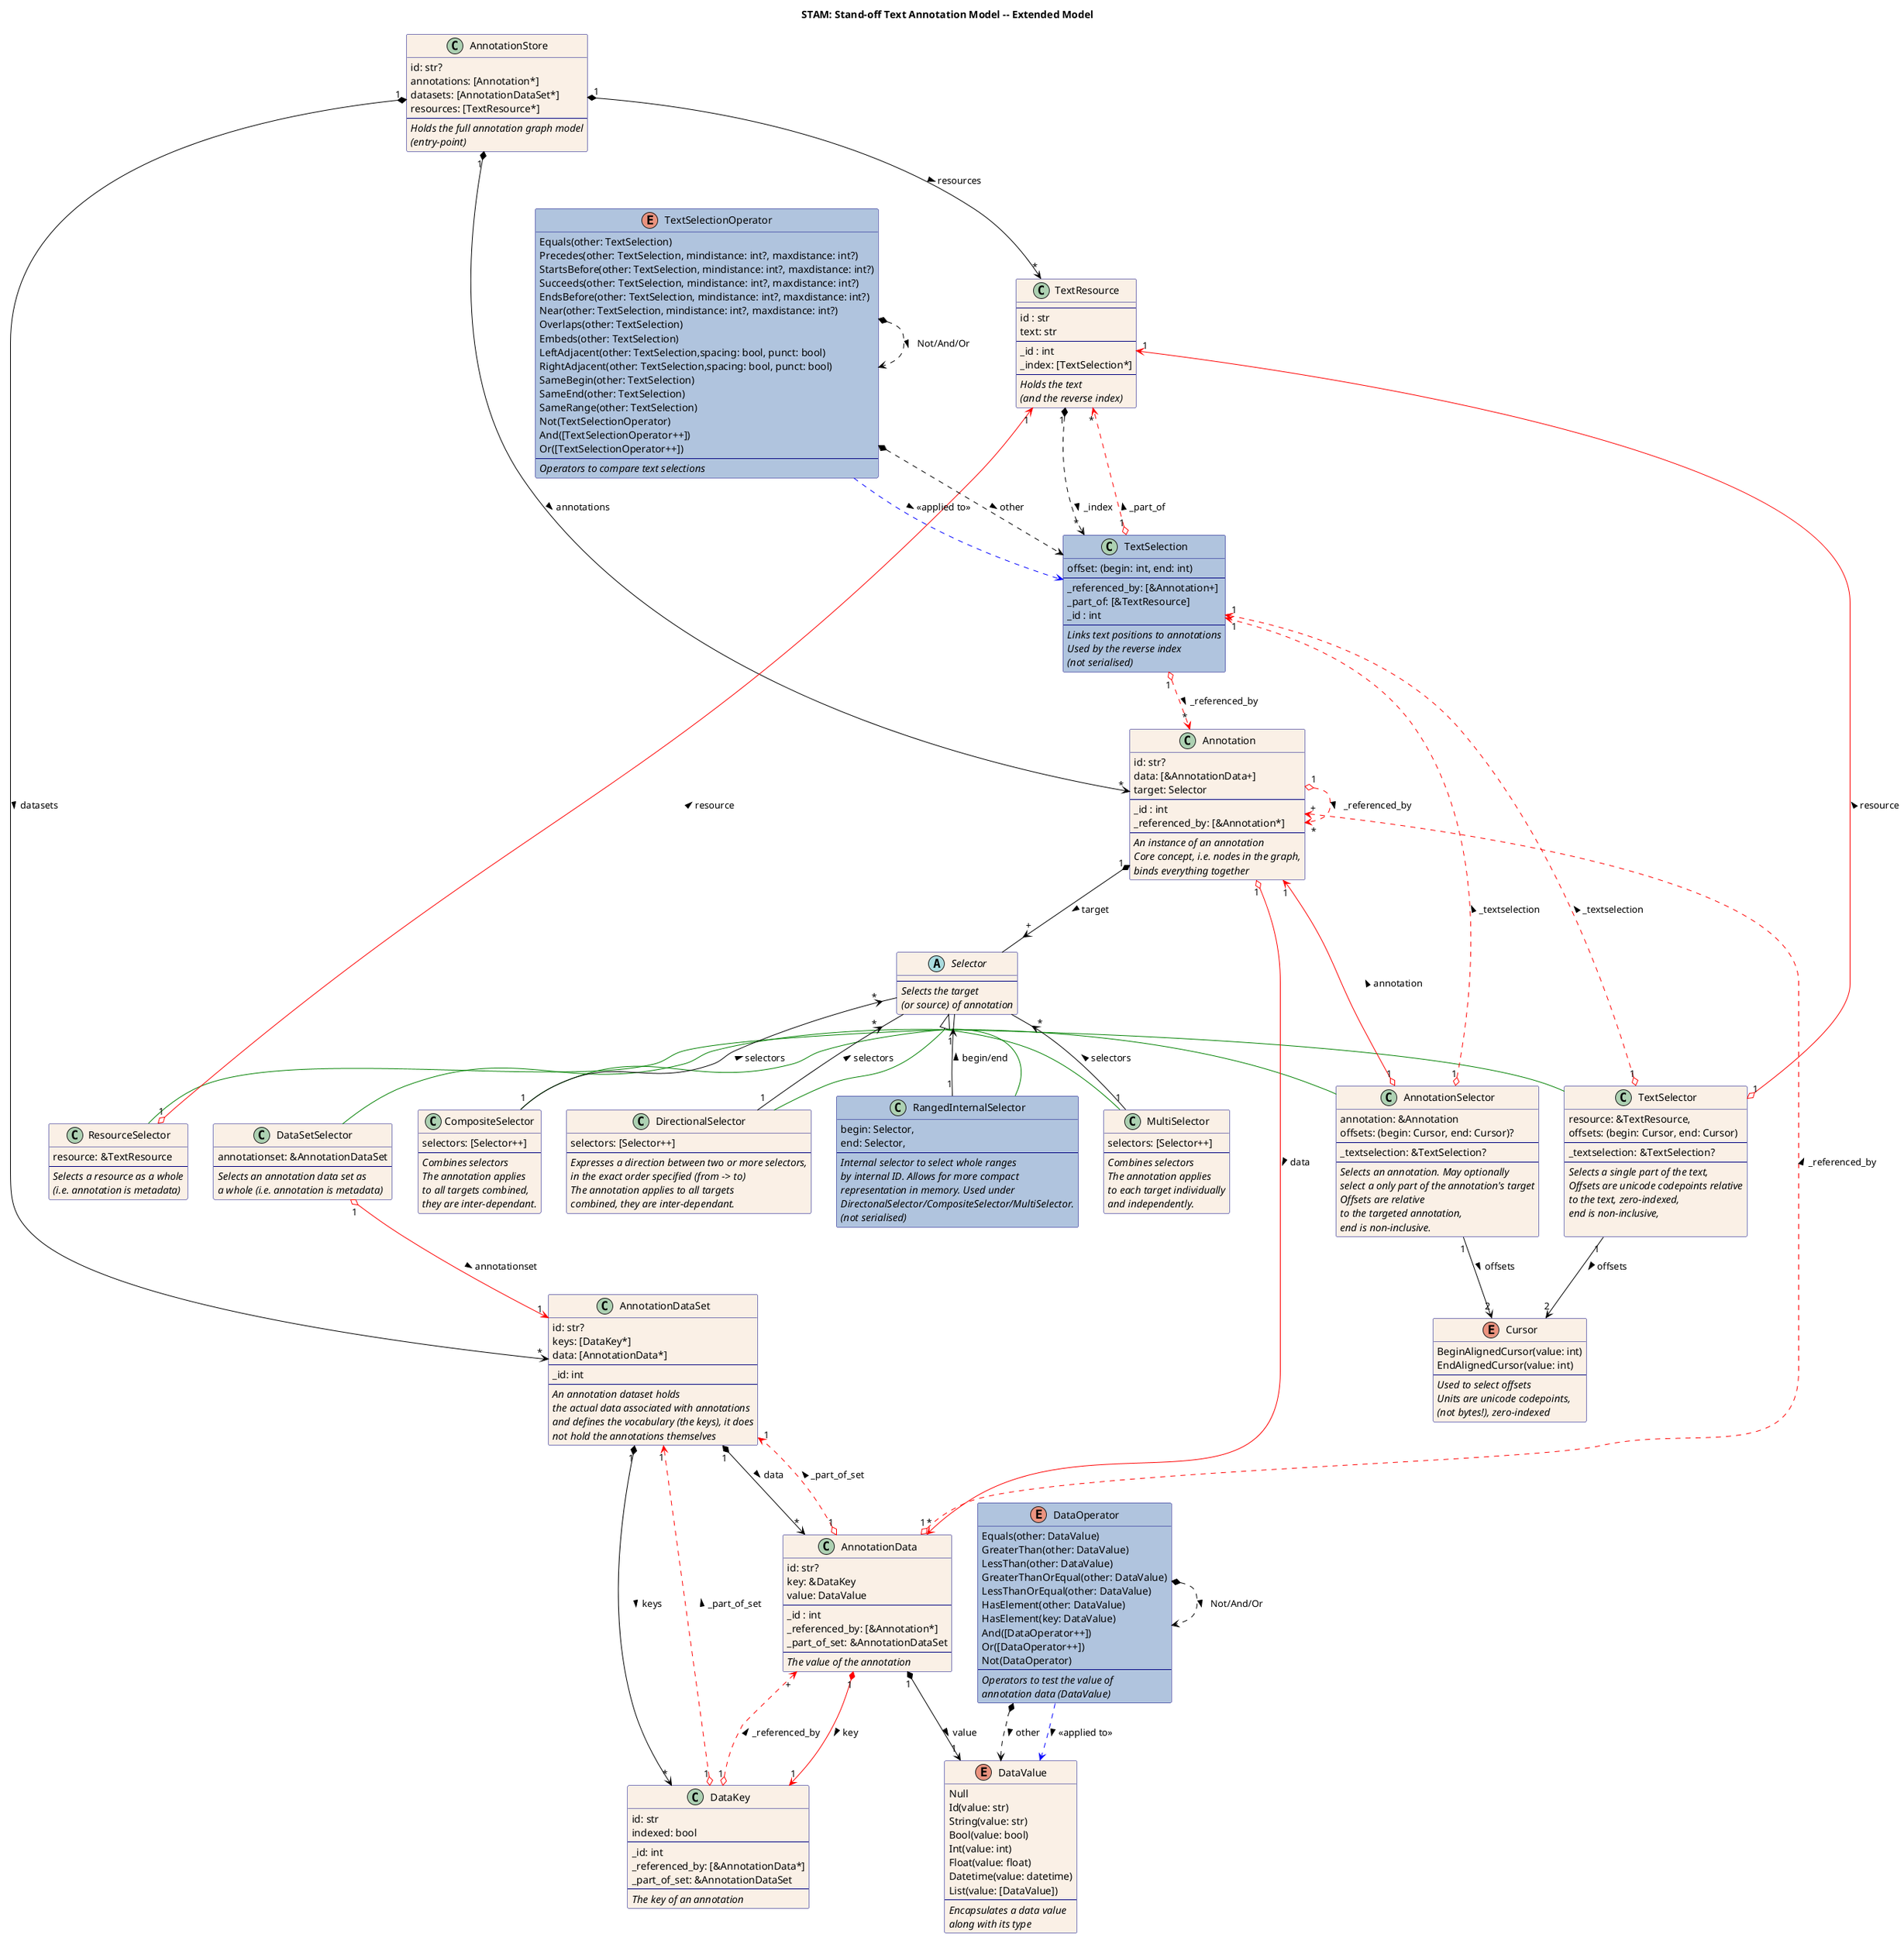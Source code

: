 @startuml
hide stereotype

skinparam class {
    BackgroundColor Linen
    ArrowColor Black
    BorderColor Navy

    BackgroundColor<<functional>> LightSteelBlue
}
skinparam groupInheritance 2

title "STAM: Stand-off Text Annotation Model -- Extended Model"

class TextResource {
    --
    id : str
    text: str
    --
    _id : int
    _index: [TextSelection*]
    --
    <i>Holds the text</i>
    <i>(and the reverse index)</i>
}

class TextSelection <<functional>> {
    offset: (begin: int, end: int)
    --
    _referenced_by: [&Annotation+]
    _part_of: [&TextResource]
    _id : int
    --
    <i>Links text positions to annotations</i>
    <i>Used by the reverse index</i>
    <i>(not serialised)</i>
}

class AnnotationStore {
    id: str?
    annotations: [Annotation*]
    datasets: [AnnotationDataSet*]
    resources: [TextResource*]
    --
    <i>Holds the full annotation graph model</i>
    <i>(entry-point)</i>
}

class AnnotationDataSet {
    id: str?
    keys: [DataKey*]
    data: [AnnotationData*]
    --
    _id: int
    --
    <i>An annotation dataset holds</i>
    <i>the actual data associated with annotations</i>
    <i>and defines the vocabulary (the keys), it does</i>
    <i>not hold the annotations themselves</i>
}

class Annotation {
    id: str?
    data: [&AnnotationData+]
    target: Selector
    --
    _id : int
    _referenced_by: [&Annotation*]
    --
    <i>An instance of an annotation</i>
    <i>Core concept, i.e. nodes in the graph,
    <i>binds everything together</i>
}

abstract class Selector {
    --
    <i>Selects the target</i>
    <i>(or source) of annotation</i>
}

class TextSelector {
    resource: &TextResource,
    offsets: (begin: Cursor, end: Cursor)
    --
    _textselection: &TextSelection?
    --
    <i>Selects a single part of the text,</i>
    <i>Offsets are unicode codepoints relative</i>
    <i>to the text, zero-indexed, </i>
    <i>end is non-inclusive,</i>

}

class ResourceSelector {
    resource: &TextResource
    ---
    <i>Selects a resource as a whole</i>
    <i>(i.e. annotation is metadata)</i>
}

class DataSetSelector {
    annotationset: &AnnotationDataSet
    --
    <i>Selects an annotation data set as</i>
    <i>a whole (i.e. annotation is metadata)</i>
}

class AnnotationSelector {
    annotation: &Annotation
    offsets: (begin: Cursor, end: Cursor)?
    --
    _textselection: &TextSelection?
    --
    <i>Selects an annotation. May optionally</i>
    <i>select a only part of the annotation's target</i>
    <i>Offsets are relative</i>
    <i>to the targeted annotation, </i>
    <i>end is non-inclusive.</i>
}

class MultiSelector {
    selectors: [Selector++]
    --
    <i>Combines selectors</i>
    <i>The annotation applies</i>
    <i>to each target individually</i>
    <i>and independently.</i>
}

class CompositeSelector {
    selectors: [Selector++]
    --
    <i>Combines selectors</i>
    <i>The annotation applies</i>
    <i>to all targets combined,</i>
    <i>they are inter-dependant.</i>
}

class DirectionalSelector {
    selectors: [Selector++]
    --
    <i>Expresses a direction between two or more selectors,</i>
    <i>in the exact order specified (from -> to)</i>
    <i>The annotation applies to all targets</i>
    <i>combined, they are inter-dependant.</i>
}

class RangedInternalSelector <<functional>> {
    begin: Selector,
    end: Selector,
    --
    <i>Internal selector to select whole ranges</i>
    <i>by internal ID. Allows for more compact</i> 
    <i>representation in memory. Used under</i>
    <i>DirectonalSelector/CompositeSelector/MultiSelector.</i>
    <i>(not serialised)</i>
}

Selector <|-[#green]- TextSelector
Selector <|-[#green]- ResourceSelector
Selector <|-[#green]- DataSetSelector
Selector <|-[#green]- AnnotationSelector
Selector <|-[#green]- MultiSelector
Selector <|-[#green]- CompositeSelector
Selector <|-[#green]- DirectionalSelector
Selector <|.[#green]. RangedInternalSelector


class AnnotationData {
    id: str?
    key: &DataKey
    value: DataValue
    --
    _id : int
    _referenced_by: [&Annotation*]
    _part_of_set: &AnnotationDataSet
    --
    <i>The value of the annotation</i>
}

class DataKey {
    id: str
    indexed: bool
    --
    _id: int
    _referenced_by: [&AnnotationData*]
    _part_of_set: &AnnotationDataSet
    --
    <i>The key of an annotation</i>
}

enum DataValue {
    Null
    Id(value: str)
    String(value: str)
    Bool(value: bool)
    Int(value: int)
    Float(value: float)
    Datetime(value: datetime)
    List(value: [DataValue])
    --
    <i>Encapsulates a data value</i>
    <i>along with its type</i>
}
' There is no Map() in DataValue, a Map should be expressed as an Annotation on an Annotation

enum Cursor {
    BeginAlignedCursor(value: int)
    EndAlignedCursor(value: int)
    --
    <i>Used to select offsets</i>
    <i>Units are unicode codepoints,</i>
    <i>(not bytes!), zero-indexed</i>
}

enum TextSelectionOperator <<functional>> {
    Equals(other: TextSelection)
    Precedes(other: TextSelection, mindistance: int?, maxdistance: int?)
    StartsBefore(other: TextSelection, mindistance: int?, maxdistance: int?)
    Succeeds(other: TextSelection, mindistance: int?, maxdistance: int?)
    EndsBefore(other: TextSelection, mindistance: int?, maxdistance: int?)
    Near(other: TextSelection, mindistance: int?, maxdistance: int?)
    Overlaps(other: TextSelection)
    Embeds(other: TextSelection)
    LeftAdjacent(other: TextSelection,spacing: bool, punct: bool)
    RightAdjacent(other: TextSelection,spacing: bool, punct: bool)
    SameBegin(other: TextSelection)
    SameEnd(other: TextSelection)
    SameRange(other: TextSelection)
    Not(TextSelectionOperator)
    And([TextSelectionOperator++])
    Or([TextSelectionOperator++])
    --
    <i>Operators to compare text selections</i>
}

enum DataOperator <<functional>> {
    Equals(other: DataValue)
    GreaterThan(other: DataValue)
    LessThan(other: DataValue)
    GreaterThanOrEqual(other: DataValue)
    LessThanOrEqual(other: DataValue)
    HasElement(other: DataValue)
    HasElement(key: DataValue)
    And([DataOperator++])
    Or([DataOperator++])
    Not(DataOperator)
    --
    <i>Operators to test the value of</i>
    <i>annotation data (DataValue)</i>
}

AnnotationStore "1" *--> "*" AnnotationDataSet : > datasets
AnnotationStore "1" *--> "*" TextResource : > resources
AnnotationStore "1" *--> "*" Annotation : > annotations

AnnotationDataSet "1" *--> "*" AnnotationData : > data
AnnotationDataSet "1" *--> "*" DataKey : > keys

Annotation "1" *--> "+" Selector : > target
Annotation "1" o-[#red]-> "*" AnnotationData : > data
Annotation "1" o.[#red].> "*" Annotation : > _referenced_by

AnnotationData "1" o.[#red].> "+" Annotation : > _referenced_by
AnnotationData "1" *--> "1" DataValue : > value
AnnotationData "1" *-[#red]-> "1" DataKey : > key
AnnotationData "1" o.[#red].> "1" AnnotationDataSet : > _part_of_set

TextSelector "1" o-[#red]-> "1" TextResource : > resource
TextSelector "1" o.[#red].> "1" TextSelection : > _textselection
AnnotationSelector "1" o.[#red].> "1" TextSelection : > _textselection
ResourceSelector "1" o-[#red]-> "1" TextResource : > resource
AnnotationSelector "1" o-[#red]-> "1" Annotation : > annotation
DataSetSelector "1" o-[#red]-> "1" AnnotationDataSet : > annotationset

DataKey "1" o.[#red].> "+" AnnotationData : > _referenced_by
DataKey "1" o.[#red].> "1" AnnotationDataSet : > _part_of_set

MultiSelector "1" --> "*" Selector : > selectors
CompositeSelector "1" --> "*" Selector : > selectors
DirectionalSelector "1" --> "*" Selector : > selectors
RangedInternalSelector "1" --> "1" Selector : > begin/end
TextSelector "1" --> "2" Cursor : > offsets
AnnotationSelector "1" --> "2" Cursor : > offsets

TextResource "1" *..> "*" TextSelection : > _index
TextSelection "1" o.[#red].> "*" Annotation : > _referenced_by
TextSelection "1" o.[#red].> "*" TextResource : > _part_of

TextSelectionOperator *..> TextSelection : > other
TextSelectionOperator .[#blue].> TextSelection : > <<applied to>>
TextSelectionOperator *..> TextSelectionOperator : > Not/And/Or

DataOperator .[#blue].> DataValue : > <<applied to>>
DataOperator *..> DataValue : > other
DataOperator *..> DataOperator : > Not/And/Or

@enduml
